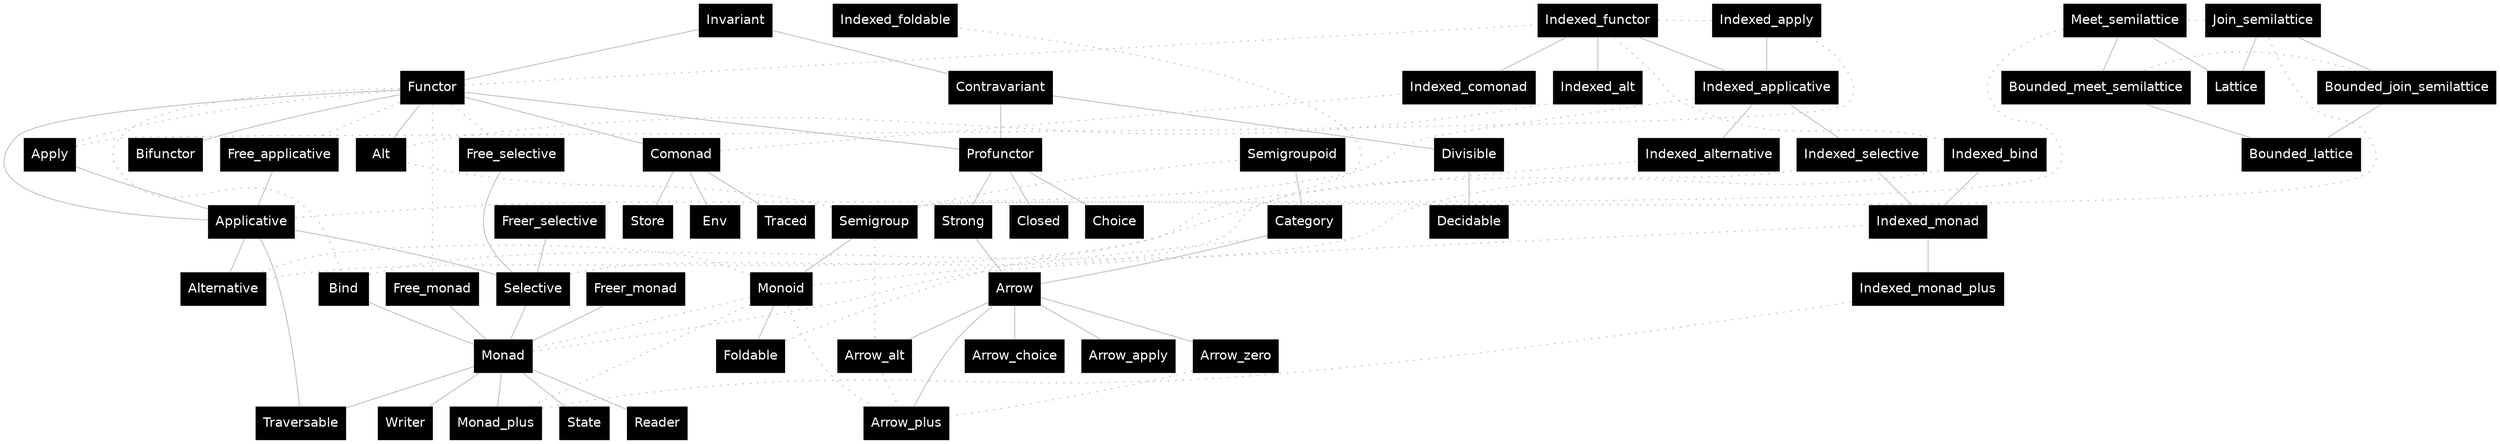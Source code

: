 graph {
        node [shape=plaintext; fontname = "Helvetica"; style=filled; fillcolor=black; fontcolor=white];
        edge [color = gray];

        Invariant;
        Invariant -- Functor;
        Invariant -- Contravariant;
        Contravariant;
        Divisible;
        Decidable;
        Functor -- Applicative -- Selective -- Monad;
        Functor -- Apply [style=dotted; arrowhead=none; constraint=false];
        Apply -- Applicative;
        Bind -- Monad;
        Functor -- Bind [style=dotted; arrowhead=none; constraint=false];
        Applicative -- Alternative;
        Monad -- Monad_plus;
        Functor -- Alt;
        Functor -- Comonad;

        Functor -- Indexed_functor [style=dotted; arrowhead=none; constraint=false];
        Alt -- Indexed_alt [style=dotted; arrowhead=none; constraint=false];
        Apply -- Indexed_apply [style=dotted; arrowhead=none; constraint=false];
        Applicative -- Indexed_applicative [style=dotted; arrowhead=none; constraint=false];
        Alternative -- Indexed_alternative [style=dotted; arrowhead=none; constraint=false];
        Selective -- Indexed_selective [style=dotted; arrowhead=none; constraint=false];
        Bind -- Indexed_bind [style=dotted; arrowhead=none; constraint=false];
        Monad -- Indexed_monad [style=dotted; arrowhead=none; constraint=false];
        Monad_plus -- Indexed_monad_plus [style=dotted; arrowhead=none; constraint=false];
        Comonad -- Indexed_comonad [style=dotted; arrowhead=none; constraint=false];
        Foldable -- Indexed_foldable [style=dotted; arrowhead=none; constraint=false];

        Indexed_functor -- Indexed_applicative -- Indexed_selective -- Indexed_monad;
        Indexed_functor -- Indexed_apply [style=dotted; arrowhead=none; constraint=false];
        Indexed_apply -- Indexed_applicative;
        Indexed_bind -- Indexed_monad;
        Indexed_functor -- Indexed_bind [style=dotted; arrowhead=none; constraint=false];
        Indexed_applicative -- Indexed_alternative;
        Indexed_monad -- Indexed_monad_plus;
        Indexed_functor -- Indexed_alt;
        Indexed_functor -- Indexed_comonad;
        
        Semigroup -- Monoid;
        Monoid -- Alternative [style=dotted; arrowhead=none; constraint=false];
        Monoid -- Monad_plus [style=dotted; arrowhead=none; constraint=false];
        Semigroup -- Alt [style=dotted; arrowhead=none; constraint=false];
        Monoid -- Monad [style=dotted; arrowhead=none];
        Monoid -- Foldable;

        Functor -- Free_selective [style=dotted; arrowhead=none];
        Functor -- Free_applicative [style=dotted; arrowhead=none];
        Functor -- Free_monad [style=dotted; arrowhead=none];
        
        Free_selective -- Selective;
        Freer_selective -- Selective;
        Free_applicative -- Applicative;
        Free_monad -- Monad;
        Freer_monad -- Monad;

        Profunctor;
        Bifunctor;

        Contravariant -- Divisible -- Decidable;
        Contravariant -- Profunctor;
        Functor -- Profunctor;
        Functor -- Bifunctor;

        Monad -- State;
        Monad -- Reader;
        Monad -- Writer;

        Comonad -- Store;
        Comonad -- Env;
        Comonad -- Traced;

        Applicative -- Traversable;
        Monad -- Traversable;

        Semigroup -- Semigroupoid [style=dotted; arrowhead=none; constraint=false];
        Monoid -- Category [style=dotted; arrowhead=none; constraint=false];
        Semigroupoid -- Category
        Category -- Arrow;
        Profunctor -- Strong;
        Profunctor -- Choice;
        Profunctor -- Closed;
        Strong -- Arrow;
        Arrow -- Arrow_zero;
        Arrow -- Arrow_alt;
        Arrow -- Arrow_plus;
        Arrow -- Arrow_choice;
        Arrow -- Arrow_apply;
        Arrow_zero -- Arrow_plus [style=dotted; arrowhead=none];
        Arrow_alt -- Arrow_plus [style=dotted; arrowhead=none];
        Monoid -- Arrow_plus [style=dotted; arrowhead=none];
        Semigroup -- Arrow_alt [style=dotted; arrowhead=none];

        Meet_semilattice -- Semigroup [style=dotted; arrowhead=none; constraint=false];
        Meet_semilattice -- Bounded_meet_semilattice;
        Join_semilattice -- Semigroup [style=dotted; arrowhead=none; constraint=false];
        Join_semilattice -- Bounded_join_semilattice;
        Join_semilattice -- Meet_semilattice [style=dotted; arrowhead=none; constraint=false];
        Bounded_join_semilattice -- Bounded_meet_semilattice [style=dotted; arrowhead=none; constraint=false];
        Bounded_join_semilattice -- Bounded_lattice
        Bounded_meet_semilattice -- Bounded_lattice
        Join_semilattice -- Lattice
        Meet_semilattice -- Lattice
}